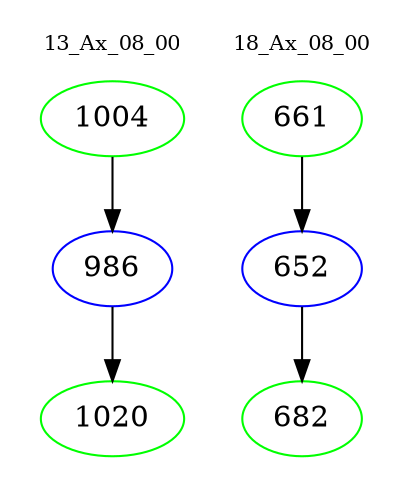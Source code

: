 digraph{
subgraph cluster_0 {
color = white
label = "13_Ax_08_00";
fontsize=10;
T0_1004 [label="1004", color="green"]
T0_1004 -> T0_986 [color="black"]
T0_986 [label="986", color="blue"]
T0_986 -> T0_1020 [color="black"]
T0_1020 [label="1020", color="green"]
}
subgraph cluster_1 {
color = white
label = "18_Ax_08_00";
fontsize=10;
T1_661 [label="661", color="green"]
T1_661 -> T1_652 [color="black"]
T1_652 [label="652", color="blue"]
T1_652 -> T1_682 [color="black"]
T1_682 [label="682", color="green"]
}
}
